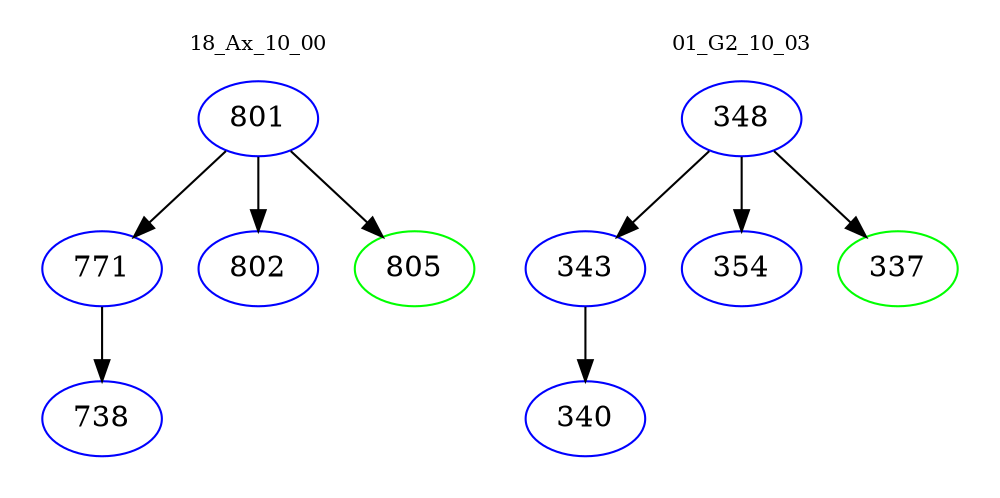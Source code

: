 digraph{
subgraph cluster_0 {
color = white
label = "18_Ax_10_00";
fontsize=10;
T0_801 [label="801", color="blue"]
T0_801 -> T0_771 [color="black"]
T0_771 [label="771", color="blue"]
T0_771 -> T0_738 [color="black"]
T0_738 [label="738", color="blue"]
T0_801 -> T0_802 [color="black"]
T0_802 [label="802", color="blue"]
T0_801 -> T0_805 [color="black"]
T0_805 [label="805", color="green"]
}
subgraph cluster_1 {
color = white
label = "01_G2_10_03";
fontsize=10;
T1_348 [label="348", color="blue"]
T1_348 -> T1_343 [color="black"]
T1_343 [label="343", color="blue"]
T1_343 -> T1_340 [color="black"]
T1_340 [label="340", color="blue"]
T1_348 -> T1_354 [color="black"]
T1_354 [label="354", color="blue"]
T1_348 -> T1_337 [color="black"]
T1_337 [label="337", color="green"]
}
}
